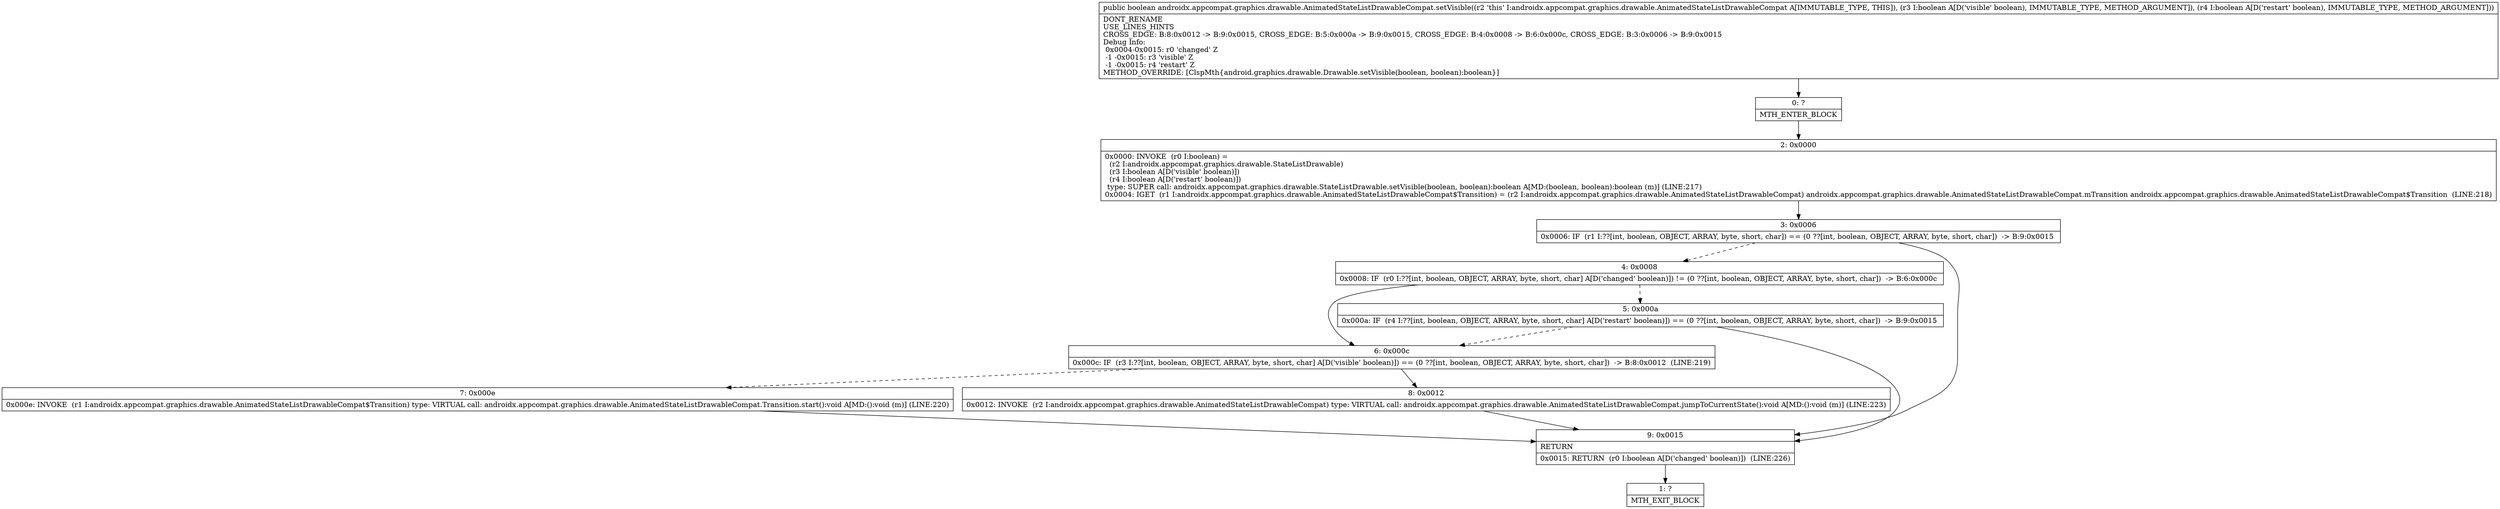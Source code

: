 digraph "CFG forandroidx.appcompat.graphics.drawable.AnimatedStateListDrawableCompat.setVisible(ZZ)Z" {
Node_0 [shape=record,label="{0\:\ ?|MTH_ENTER_BLOCK\l}"];
Node_2 [shape=record,label="{2\:\ 0x0000|0x0000: INVOKE  (r0 I:boolean) = \l  (r2 I:androidx.appcompat.graphics.drawable.StateListDrawable)\l  (r3 I:boolean A[D('visible' boolean)])\l  (r4 I:boolean A[D('restart' boolean)])\l type: SUPER call: androidx.appcompat.graphics.drawable.StateListDrawable.setVisible(boolean, boolean):boolean A[MD:(boolean, boolean):boolean (m)] (LINE:217)\l0x0004: IGET  (r1 I:androidx.appcompat.graphics.drawable.AnimatedStateListDrawableCompat$Transition) = (r2 I:androidx.appcompat.graphics.drawable.AnimatedStateListDrawableCompat) androidx.appcompat.graphics.drawable.AnimatedStateListDrawableCompat.mTransition androidx.appcompat.graphics.drawable.AnimatedStateListDrawableCompat$Transition  (LINE:218)\l}"];
Node_3 [shape=record,label="{3\:\ 0x0006|0x0006: IF  (r1 I:??[int, boolean, OBJECT, ARRAY, byte, short, char]) == (0 ??[int, boolean, OBJECT, ARRAY, byte, short, char])  \-\> B:9:0x0015 \l}"];
Node_4 [shape=record,label="{4\:\ 0x0008|0x0008: IF  (r0 I:??[int, boolean, OBJECT, ARRAY, byte, short, char] A[D('changed' boolean)]) != (0 ??[int, boolean, OBJECT, ARRAY, byte, short, char])  \-\> B:6:0x000c \l}"];
Node_5 [shape=record,label="{5\:\ 0x000a|0x000a: IF  (r4 I:??[int, boolean, OBJECT, ARRAY, byte, short, char] A[D('restart' boolean)]) == (0 ??[int, boolean, OBJECT, ARRAY, byte, short, char])  \-\> B:9:0x0015 \l}"];
Node_6 [shape=record,label="{6\:\ 0x000c|0x000c: IF  (r3 I:??[int, boolean, OBJECT, ARRAY, byte, short, char] A[D('visible' boolean)]) == (0 ??[int, boolean, OBJECT, ARRAY, byte, short, char])  \-\> B:8:0x0012  (LINE:219)\l}"];
Node_7 [shape=record,label="{7\:\ 0x000e|0x000e: INVOKE  (r1 I:androidx.appcompat.graphics.drawable.AnimatedStateListDrawableCompat$Transition) type: VIRTUAL call: androidx.appcompat.graphics.drawable.AnimatedStateListDrawableCompat.Transition.start():void A[MD:():void (m)] (LINE:220)\l}"];
Node_8 [shape=record,label="{8\:\ 0x0012|0x0012: INVOKE  (r2 I:androidx.appcompat.graphics.drawable.AnimatedStateListDrawableCompat) type: VIRTUAL call: androidx.appcompat.graphics.drawable.AnimatedStateListDrawableCompat.jumpToCurrentState():void A[MD:():void (m)] (LINE:223)\l}"];
Node_9 [shape=record,label="{9\:\ 0x0015|RETURN\l|0x0015: RETURN  (r0 I:boolean A[D('changed' boolean)])  (LINE:226)\l}"];
Node_1 [shape=record,label="{1\:\ ?|MTH_EXIT_BLOCK\l}"];
MethodNode[shape=record,label="{public boolean androidx.appcompat.graphics.drawable.AnimatedStateListDrawableCompat.setVisible((r2 'this' I:androidx.appcompat.graphics.drawable.AnimatedStateListDrawableCompat A[IMMUTABLE_TYPE, THIS]), (r3 I:boolean A[D('visible' boolean), IMMUTABLE_TYPE, METHOD_ARGUMENT]), (r4 I:boolean A[D('restart' boolean), IMMUTABLE_TYPE, METHOD_ARGUMENT]))  | DONT_RENAME\lUSE_LINES_HINTS\lCROSS_EDGE: B:8:0x0012 \-\> B:9:0x0015, CROSS_EDGE: B:5:0x000a \-\> B:9:0x0015, CROSS_EDGE: B:4:0x0008 \-\> B:6:0x000c, CROSS_EDGE: B:3:0x0006 \-\> B:9:0x0015\lDebug Info:\l  0x0004\-0x0015: r0 'changed' Z\l  \-1 \-0x0015: r3 'visible' Z\l  \-1 \-0x0015: r4 'restart' Z\lMETHOD_OVERRIDE: [ClspMth\{android.graphics.drawable.Drawable.setVisible(boolean, boolean):boolean\}]\l}"];
MethodNode -> Node_0;Node_0 -> Node_2;
Node_2 -> Node_3;
Node_3 -> Node_4[style=dashed];
Node_3 -> Node_9;
Node_4 -> Node_5[style=dashed];
Node_4 -> Node_6;
Node_5 -> Node_6[style=dashed];
Node_5 -> Node_9;
Node_6 -> Node_7[style=dashed];
Node_6 -> Node_8;
Node_7 -> Node_9;
Node_8 -> Node_9;
Node_9 -> Node_1;
}

